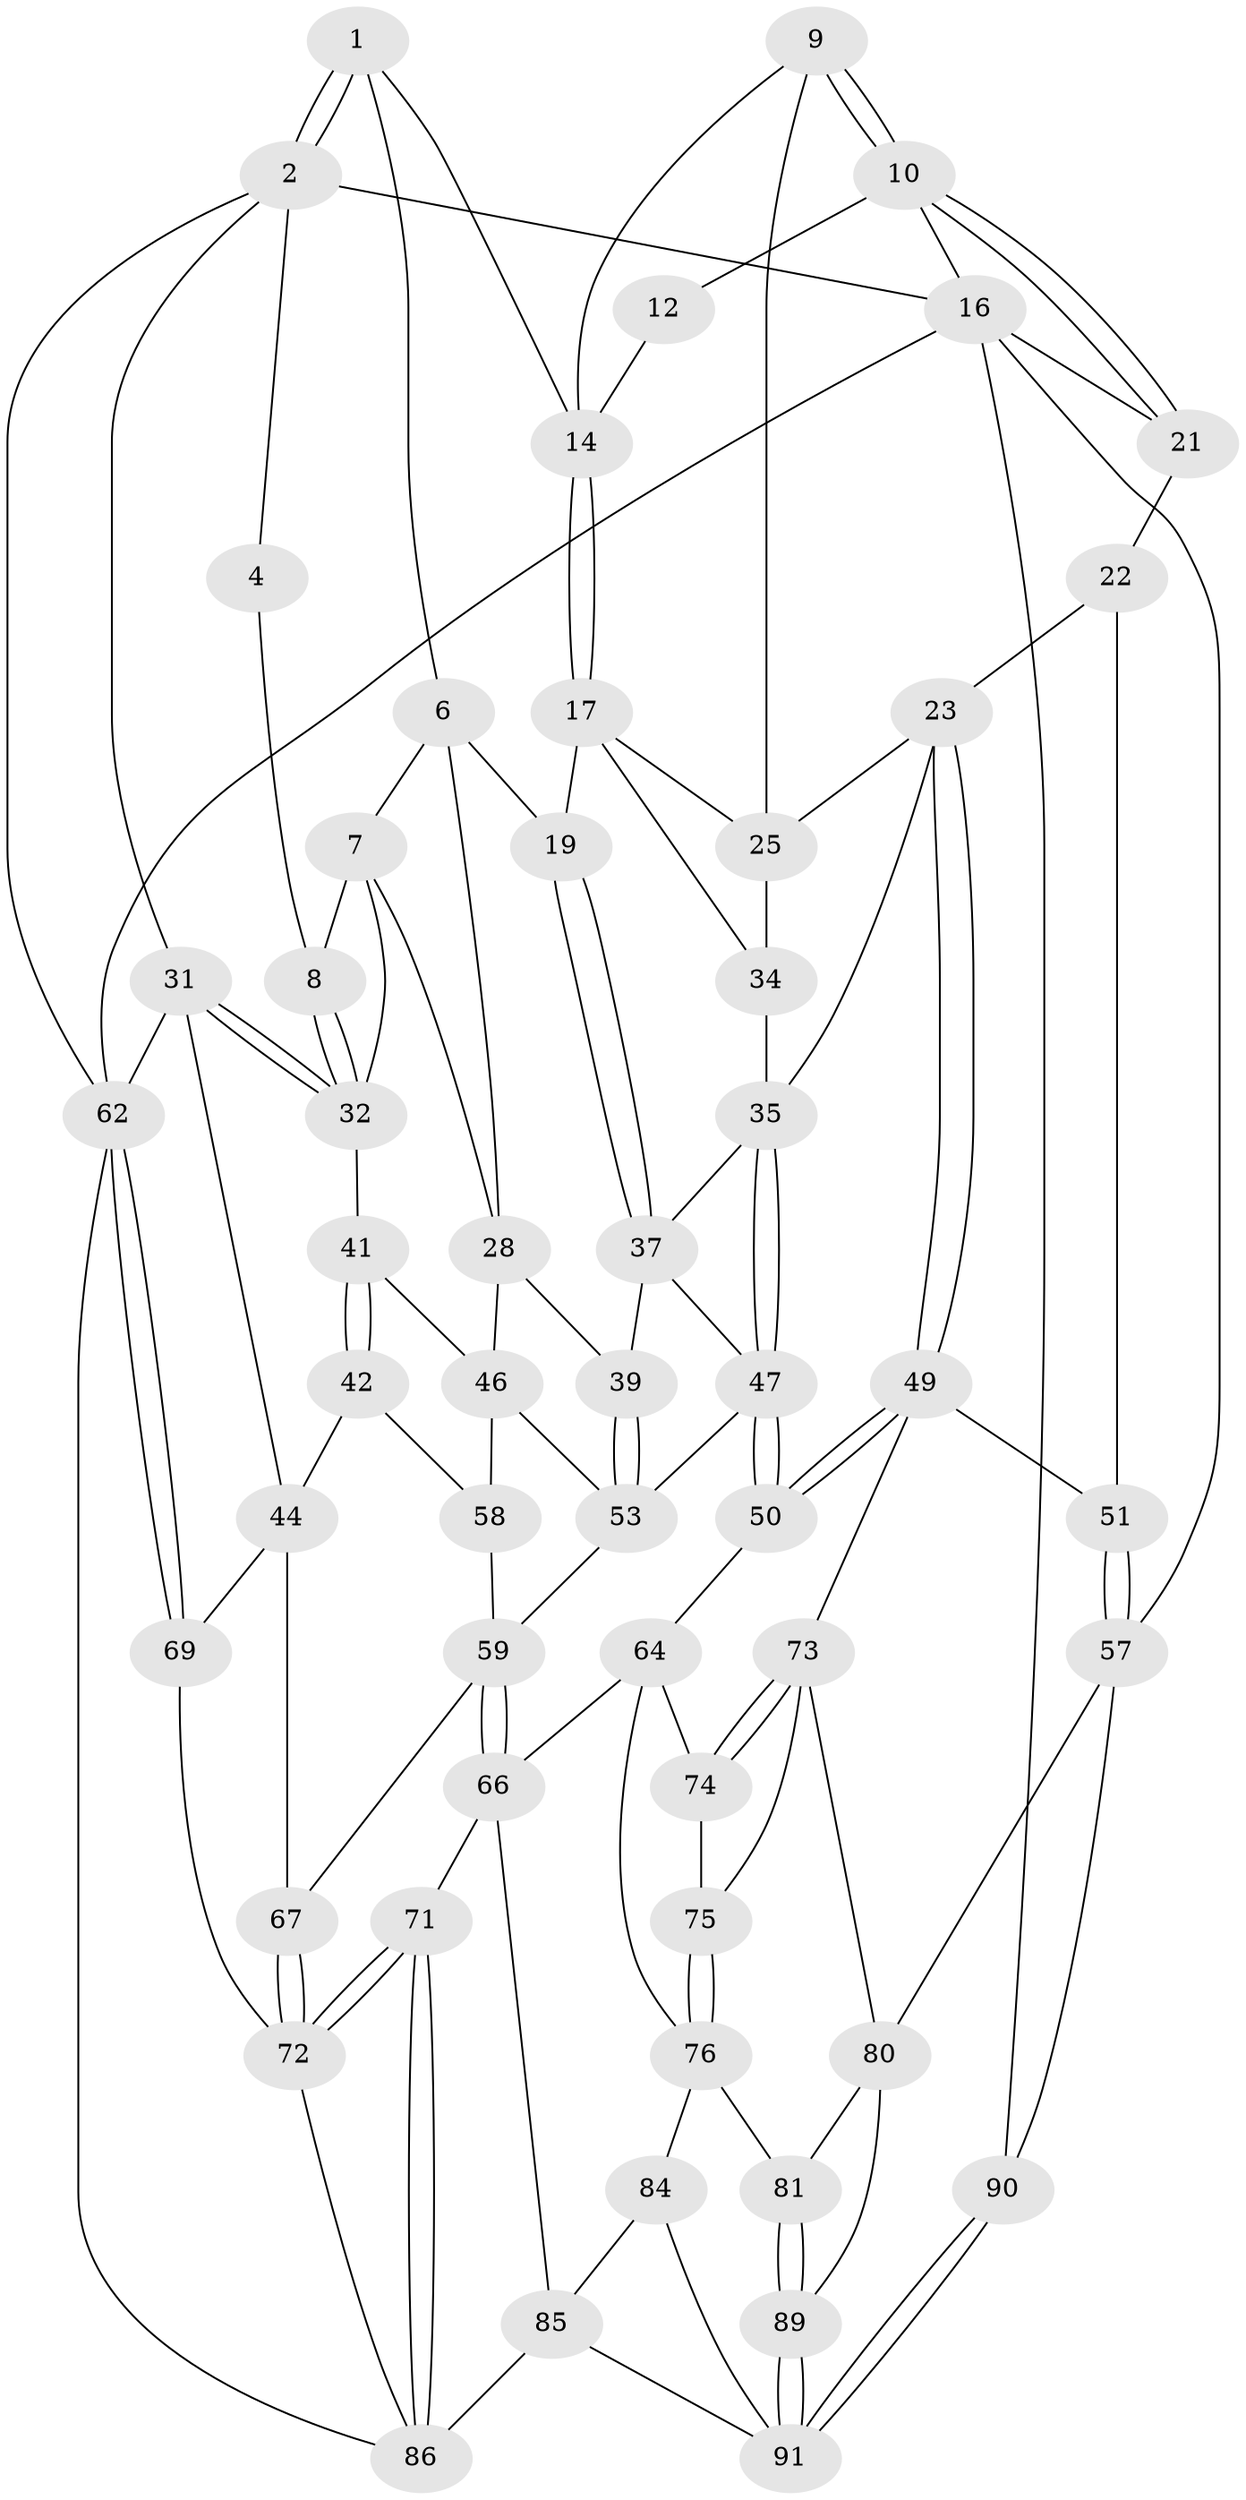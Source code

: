 // Generated by graph-tools (version 1.1) at 2025/24/03/03/25 07:24:37]
// undirected, 55 vertices, 123 edges
graph export_dot {
graph [start="1"]
  node [color=gray90,style=filled];
  1 [pos="+0.3010936212300909+0",super="+5"];
  2 [pos="+0+0",super="+3"];
  4 [pos="+0.14621028340802988+0.020851247303493737"];
  6 [pos="+0.2769675700200839+0.17364790208243644",super="+20"];
  7 [pos="+0.23403113858129881+0.19605868802667603",super="+29"];
  8 [pos="+0.1262924991506783+0.2212176114641301"];
  9 [pos="+0.6899783755714648+0.09301774525088301",super="+13"];
  10 [pos="+0.7718630243668588+0.13424680526302074",super="+11"];
  12 [pos="+0.4578493434211577+0"];
  14 [pos="+0.4705491766936415+0.048919899204445935",super="+15"];
  16 [pos="+1+0",super="+56"];
  17 [pos="+0.4697495293099016+0.07831328963337268",super="+18"];
  19 [pos="+0.4128051625574694+0.2969650942950807"];
  21 [pos="+0.7716517860929949+0.14778525028059125",super="+27"];
  22 [pos="+0.7599996677148421+0.20102322909498663",super="+30"];
  23 [pos="+0.7098163023641397+0.31239501493878863",super="+24"];
  25 [pos="+0.6449505362696961+0.2801175262575426",super="+26"];
  28 [pos="+0.2590703659101744+0.3734374943989023",super="+40"];
  31 [pos="+0+0.27963773485445814",super="+45"];
  32 [pos="+0.07115191981110673+0.2529980145237657",super="+33"];
  34 [pos="+0.4778323994300085+0.28150639843482056"];
  35 [pos="+0.5802628853900367+0.4524887779082357",super="+36"];
  37 [pos="+0.4148675383319684+0.316784303676718",super="+38"];
  39 [pos="+0.2994854391296856+0.4353334895722592"];
  41 [pos="+0.13461651987381942+0.49014532737632316"];
  42 [pos="+0.09270392948283318+0.5125243383422534",super="+43"];
  44 [pos="+0.03164717749163312+0.5093693092676792",super="+68"];
  46 [pos="+0.17238181755245102+0.4919802751150827",super="+54"];
  47 [pos="+0.5386334198311512+0.5309542127718785",super="+48"];
  49 [pos="+0.9686045914122138+0.5208608012838636",super="+52"];
  50 [pos="+0.5586740900831049+0.5934175099215548"];
  51 [pos="+1+0.5429558613018809"];
  53 [pos="+0.2999673628490725+0.5277460954988165",super="+55"];
  57 [pos="+1+0.6675861424536932",super="+82"];
  58 [pos="+0.2441940989558176+0.5625998616345987",super="+61"];
  59 [pos="+0.32413228873464706+0.6603314605071418",super="+60"];
  62 [pos="+0+0.8085652301584849",super="+63"];
  64 [pos="+0.5555355241468933+0.6150305366800927",super="+65"];
  66 [pos="+0.33905763385885535+0.685752667296376",super="+70"];
  67 [pos="+0.15439810549639632+0.7020013209416336"];
  69 [pos="+0+0.7710794086015719"];
  71 [pos="+0.23981159351276113+0.80280714613751"];
  72 [pos="+0.16612752517173357+0.7286799085034584",super="+78"];
  73 [pos="+0.8002204565037259+0.6963529238071353",super="+79"];
  74 [pos="+0.6037341018868215+0.6478827775250786"];
  75 [pos="+0.6792355062422605+0.7494101388758875"];
  76 [pos="+0.6642997685174103+0.8498124487994053",super="+77"];
  80 [pos="+0.7588166782550286+0.8433625438994719",super="+83"];
  81 [pos="+0.6821317475059407+0.8524286641810696"];
  84 [pos="+0.5234980049225231+0.9039019808044075"];
  85 [pos="+0.337020155308832+0.8516859513229409",super="+88"];
  86 [pos="+0.14814559604352778+0.9015491057211261",super="+87"];
  89 [pos="+0.7731727606753327+1"];
  90 [pos="+0.99417665864838+1"];
  91 [pos="+0.7860931369871046+1",super="+92"];
  1 -- 2;
  1 -- 2;
  1 -- 6;
  1 -- 14;
  2 -- 16;
  2 -- 4;
  2 -- 31;
  2 -- 62;
  4 -- 8;
  6 -- 7;
  6 -- 19;
  6 -- 28;
  7 -- 8;
  7 -- 32;
  7 -- 28;
  8 -- 32;
  8 -- 32;
  9 -- 10;
  9 -- 10;
  9 -- 25;
  9 -- 14;
  10 -- 21;
  10 -- 21;
  10 -- 16;
  10 -- 12;
  12 -- 14;
  14 -- 17;
  14 -- 17;
  16 -- 57;
  16 -- 90;
  16 -- 62;
  16 -- 21;
  17 -- 25;
  17 -- 34;
  17 -- 19;
  19 -- 37;
  19 -- 37;
  21 -- 22 [weight=2];
  22 -- 23;
  22 -- 51;
  23 -- 49;
  23 -- 49;
  23 -- 25;
  23 -- 35;
  25 -- 34;
  28 -- 46;
  28 -- 39;
  31 -- 32;
  31 -- 32;
  31 -- 44;
  31 -- 62;
  32 -- 41;
  34 -- 35;
  35 -- 47;
  35 -- 47;
  35 -- 37;
  37 -- 39;
  37 -- 47;
  39 -- 53;
  39 -- 53;
  41 -- 42;
  41 -- 42;
  41 -- 46;
  42 -- 58 [weight=2];
  42 -- 44;
  44 -- 67;
  44 -- 69;
  46 -- 58;
  46 -- 53;
  47 -- 50;
  47 -- 50;
  47 -- 53;
  49 -- 50;
  49 -- 50;
  49 -- 73;
  49 -- 51;
  50 -- 64;
  51 -- 57;
  51 -- 57;
  53 -- 59;
  57 -- 90;
  57 -- 80;
  58 -- 59;
  59 -- 66;
  59 -- 66;
  59 -- 67;
  62 -- 69;
  62 -- 69;
  62 -- 86;
  64 -- 74;
  64 -- 66;
  64 -- 76;
  66 -- 85;
  66 -- 71;
  67 -- 72;
  67 -- 72;
  69 -- 72;
  71 -- 72;
  71 -- 72;
  71 -- 86;
  71 -- 86;
  72 -- 86;
  73 -- 74;
  73 -- 74;
  73 -- 80;
  73 -- 75;
  74 -- 75;
  75 -- 76;
  75 -- 76;
  76 -- 81;
  76 -- 84;
  80 -- 81;
  80 -- 89;
  81 -- 89;
  81 -- 89;
  84 -- 85;
  84 -- 91;
  85 -- 91;
  85 -- 86;
  89 -- 91;
  89 -- 91;
  90 -- 91;
  90 -- 91;
}
